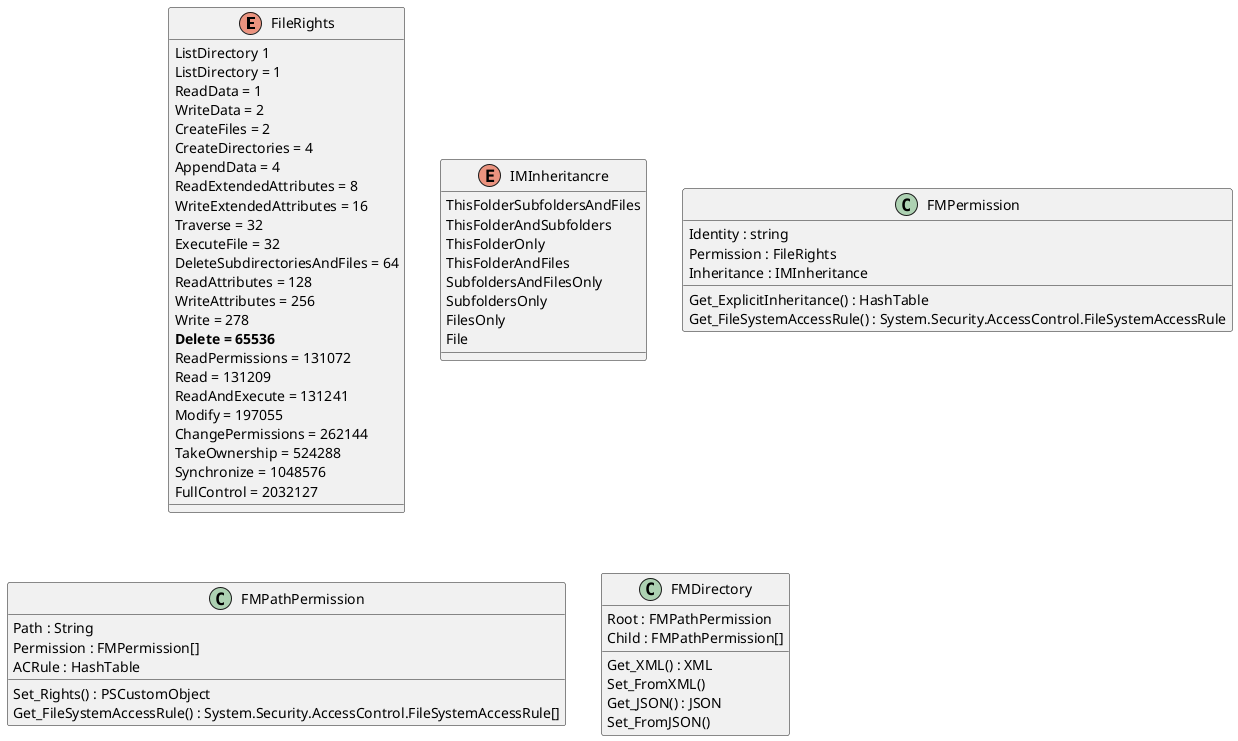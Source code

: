 @startuml FMPermission
Enum FileRights {
   ListDirectory 1
   ListDirectory = 1
   ReadData = 1
   WriteData = 2
   CreateFiles = 2
   CreateDirectories = 4
   AppendData = 4
   ReadExtendedAttributes = 8
   WriteExtendedAttributes = 16
   Traverse = 32
   ExecuteFile = 32
   DeleteSubdirectoriesAndFiles = 64
   ReadAttributes = 128
   WriteAttributes = 256
   Write = 278
   **Delete = 65536**
   ReadPermissions = 131072
   Read = 131209
   ReadAndExecute = 131241
   Modify = 197055
   ChangePermissions = 262144
   TakeOwnership = 524288
   Synchronize = 1048576
   FullControl = 2032127
}

Enum IMInheritancre {
   ThisFolderSubfoldersAndFiles
   ThisFolderAndSubfolders
   ThisFolderOnly
   ThisFolderAndFiles
   SubfoldersAndFilesOnly
   SubfoldersOnly
   FilesOnly
   File
}

Class FMPermission{
   Identity : string
   Permission : FileRights
   Inheritance : IMInheritance
   Get_ExplicitInheritance() : HashTable
   Get_FileSystemAccessRule() : System.Security.AccessControl.FileSystemAccessRule
}

Class FMPathPermission {
   Path : String
   Permission : FMPermission[]
   ACRule : HashTable
   Set_Rights() : PSCustomObject
   Get_FileSystemAccessRule() : System.Security.AccessControl.FileSystemAccessRule[]
}

Class FMDirectory {
   Root : FMPathPermission
   Child : FMPathPermission[]
   Get_XML() : XML
   Set_FromXML()
   Get_JSON() : JSON
   Set_FromJSON()
}
@endum